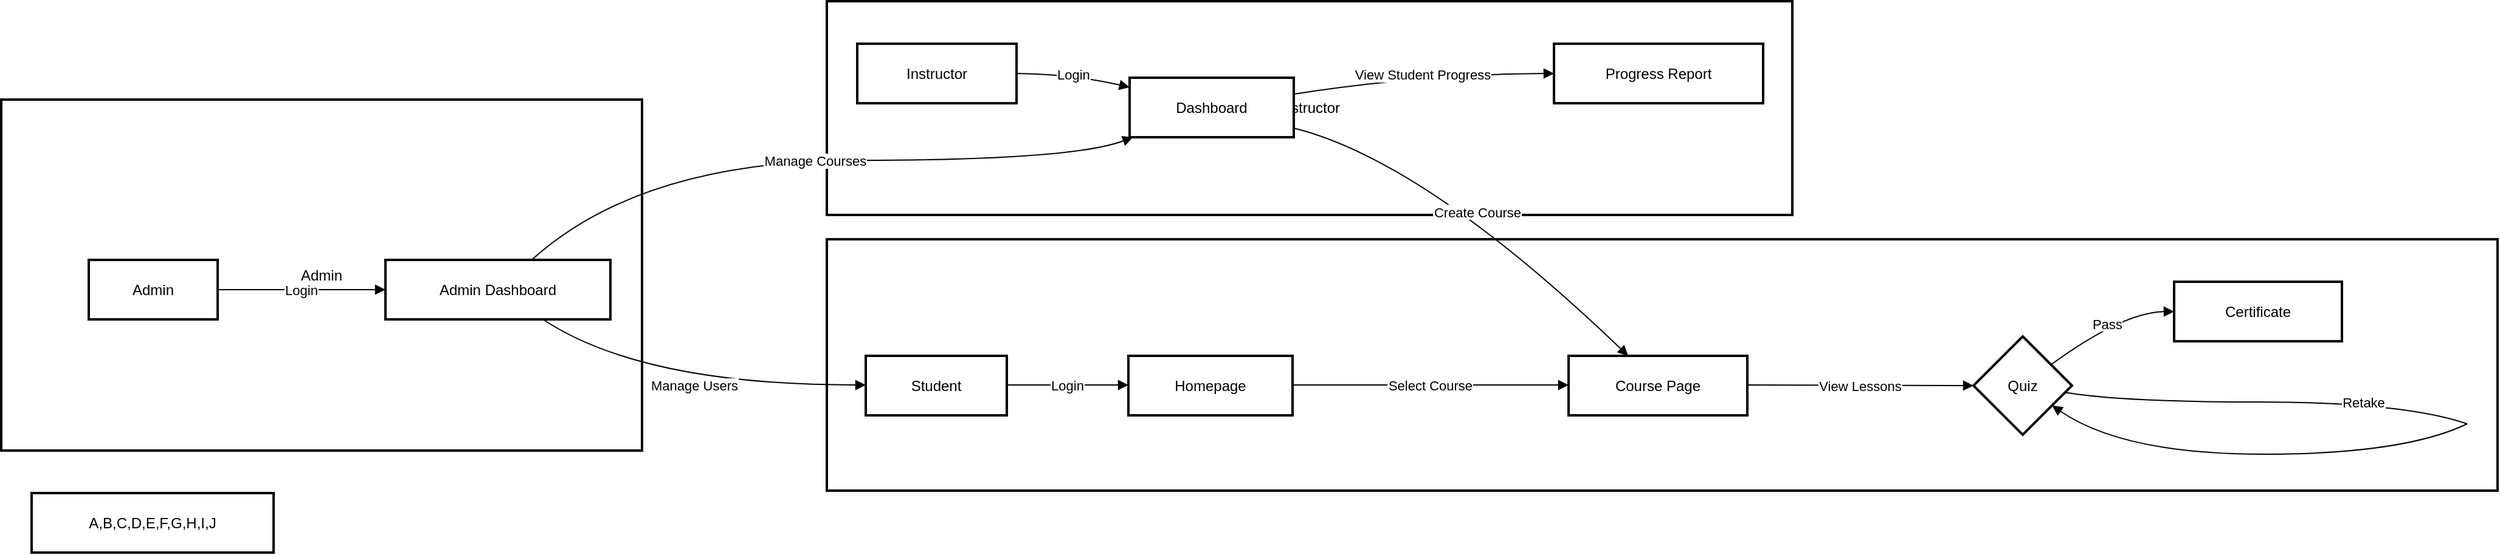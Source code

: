 <mxfile version="24.8.3">
  <diagram name="Page-1" id="Izf-OCcplxusDuufX0_3">
    <mxGraphModel>
      <root>
        <mxCell id="0" />
        <mxCell id="1" parent="0" />
        <mxCell id="2" value="Admin" style="whiteSpace=wrap;strokeWidth=2;" vertex="1" parent="1">
          <mxGeometry x="8" y="89" width="527" height="289" as="geometry" />
        </mxCell>
        <mxCell id="3" value="Instructor" style="whiteSpace=wrap;strokeWidth=2;" vertex="1" parent="1">
          <mxGeometry x="687" y="8" width="794" height="176" as="geometry" />
        </mxCell>
        <mxCell id="4" value="User" style="whiteSpace=wrap;strokeWidth=2;" vertex="1" parent="1">
          <mxGeometry x="687" y="204" width="1374" height="207" as="geometry" />
        </mxCell>
        <mxCell id="5" value="Student" style="whiteSpace=wrap;strokeWidth=2;" vertex="1" parent="1">
          <mxGeometry x="719" y="300" width="116" height="49" as="geometry" />
        </mxCell>
        <mxCell id="6" value="Homepage" style="whiteSpace=wrap;strokeWidth=2;" vertex="1" parent="1">
          <mxGeometry x="935" y="300" width="135" height="49" as="geometry" />
        </mxCell>
        <mxCell id="7" value="Course Page" style="whiteSpace=wrap;strokeWidth=2;" vertex="1" parent="1">
          <mxGeometry x="1297" y="300" width="147" height="49" as="geometry" />
        </mxCell>
        <mxCell id="8" value="Quiz" style="rhombus;strokeWidth=2;whiteSpace=wrap;" vertex="1" parent="1">
          <mxGeometry x="1630" y="284" width="81" height="81" as="geometry" />
        </mxCell>
        <mxCell id="9" value="Certificate" style="whiteSpace=wrap;strokeWidth=2;" vertex="1" parent="1">
          <mxGeometry x="1795" y="239" width="138" height="49" as="geometry" />
        </mxCell>
        <mxCell id="10" value="Instructor" style="whiteSpace=wrap;strokeWidth=2;" vertex="1" parent="1">
          <mxGeometry x="712" y="43" width="131" height="49" as="geometry" />
        </mxCell>
        <mxCell id="11" value="Dashboard" style="whiteSpace=wrap;strokeWidth=2;" vertex="1" parent="1">
          <mxGeometry x="936" y="71" width="135" height="49" as="geometry" />
        </mxCell>
        <mxCell id="12" value="Progress Report" style="whiteSpace=wrap;strokeWidth=2;" vertex="1" parent="1">
          <mxGeometry x="1285" y="43" width="172" height="49" as="geometry" />
        </mxCell>
        <mxCell id="13" value="Admin" style="whiteSpace=wrap;strokeWidth=2;" vertex="1" parent="1">
          <mxGeometry x="80" y="221" width="106" height="49" as="geometry" />
        </mxCell>
        <mxCell id="14" value="Admin Dashboard" style="whiteSpace=wrap;strokeWidth=2;" vertex="1" parent="1">
          <mxGeometry x="324" y="221" width="185" height="49" as="geometry" />
        </mxCell>
        <mxCell id="15" value="A,B,C,D,E,F,G,H,I,J" style="whiteSpace=wrap;strokeWidth=2;" vertex="1" parent="1">
          <mxGeometry x="33" y="413" width="199" height="49" as="geometry" />
        </mxCell>
        <mxCell id="16" value="" style="whiteSpace=wrap;strokeWidth=2;" vertex="1" parent="1">
          <mxGeometry x="1863" y="338" as="geometry" />
        </mxCell>
        <mxCell id="17" value="" style="whiteSpace=wrap;strokeWidth=2;" vertex="1" parent="1">
          <mxGeometry x="2036" y="356" as="geometry" />
        </mxCell>
        <mxCell id="18" value="Login" style="curved=1;startArrow=none;endArrow=block;exitX=1.01;exitY=0.49;entryX=0;entryY=0.49;" edge="1" parent="1" source="5" target="6">
          <mxGeometry relative="1" as="geometry">
            <Array as="points" />
          </mxGeometry>
        </mxCell>
        <mxCell id="19" value="Select Course" style="curved=1;startArrow=none;endArrow=block;exitX=1;exitY=0.49;entryX=0;entryY=0.49;" edge="1" parent="1" source="6" target="7">
          <mxGeometry relative="1" as="geometry">
            <Array as="points" />
          </mxGeometry>
        </mxCell>
        <mxCell id="20" value="View Lessons" style="curved=1;startArrow=none;endArrow=block;exitX=1;exitY=0.49;entryX=-0.01;entryY=0.5;" edge="1" parent="1" source="7" target="8">
          <mxGeometry relative="1" as="geometry">
            <Array as="points" />
          </mxGeometry>
        </mxCell>
        <mxCell id="21" value="Pass" style="curved=1;startArrow=none;endArrow=block;exitX=1;exitY=0.13;entryX=0;entryY=0.5;" edge="1" parent="1" source="8" target="9">
          <mxGeometry relative="1" as="geometry">
            <Array as="points">
              <mxPoint x="1753" y="264" />
            </Array>
          </mxGeometry>
        </mxCell>
        <mxCell id="22" value="" style="curved=1;startArrow=none;endArrow=none;exitX=1;exitY=0.58;entryX=Infinity;entryY=Infinity;" edge="1" parent="1" source="8" target="16">
          <mxGeometry relative="1" as="geometry">
            <Array as="points">
              <mxPoint x="1753" y="338" />
            </Array>
          </mxGeometry>
        </mxCell>
        <mxCell id="23" value="Retake" style="curved=1;startArrow=none;endArrow=none;exitX=Infinity;exitY=Infinity;entryX=-Infinity;entryY=-Infinity;" edge="1" parent="1" source="16" target="17">
          <mxGeometry relative="1" as="geometry">
            <Array as="points">
              <mxPoint x="1984" y="338" />
            </Array>
          </mxGeometry>
        </mxCell>
        <mxCell id="24" value="" style="curved=1;startArrow=none;endArrow=block;exitX=-Infinity;exitY=-Infinity;entryX=1;entryY=0.84;" edge="1" parent="1" source="17" target="8">
          <mxGeometry relative="1" as="geometry">
            <Array as="points">
              <mxPoint x="1984" y="381" />
              <mxPoint x="1753" y="381" />
            </Array>
          </mxGeometry>
        </mxCell>
        <mxCell id="25" value="Login" style="curved=1;startArrow=none;endArrow=block;exitX=1;exitY=0.5;entryX=0;entryY=0.16;" edge="1" parent="1" source="10" target="11">
          <mxGeometry relative="1" as="geometry">
            <Array as="points">
              <mxPoint x="889" y="68" />
            </Array>
          </mxGeometry>
        </mxCell>
        <mxCell id="26" value="Create Course" style="curved=1;startArrow=none;endArrow=block;exitX=0.99;exitY=0.84;entryX=0.33;entryY=-0.01;" edge="1" parent="1" source="11" target="7">
          <mxGeometry relative="1" as="geometry">
            <Array as="points">
              <mxPoint x="1178" y="139" />
            </Array>
          </mxGeometry>
        </mxCell>
        <mxCell id="27" value="View Student Progress" style="curved=1;startArrow=none;endArrow=block;exitX=0.99;exitY=0.28;entryX=0;entryY=0.5;" edge="1" parent="1" source="11" target="12">
          <mxGeometry relative="1" as="geometry">
            <Array as="points">
              <mxPoint x="1178" y="68" />
            </Array>
          </mxGeometry>
        </mxCell>
        <mxCell id="28" value="Login" style="curved=1;startArrow=none;endArrow=block;exitX=1;exitY=0.5;entryX=0;entryY=0.5;" edge="1" parent="1" source="13" target="14">
          <mxGeometry relative="1" as="geometry">
            <Array as="points" />
          </mxGeometry>
        </mxCell>
        <mxCell id="29" value="Manage Courses" style="curved=1;startArrow=none;endArrow=block;exitX=0.65;exitY=0;entryX=0.02;entryY=1;" edge="1" parent="1" source="14" target="11">
          <mxGeometry relative="1" as="geometry">
            <Array as="points">
              <mxPoint x="535" y="139" />
              <mxPoint x="889" y="139" />
            </Array>
          </mxGeometry>
        </mxCell>
        <mxCell id="30" value="Manage Users" style="curved=1;startArrow=none;endArrow=block;exitX=0.7;exitY=1;entryX=0;entryY=0.49;" edge="1" parent="1" source="14" target="5">
          <mxGeometry relative="1" as="geometry">
            <Array as="points">
              <mxPoint x="535" y="324" />
            </Array>
          </mxGeometry>
        </mxCell>
      </root>
    </mxGraphModel>
  </diagram>
</mxfile>
